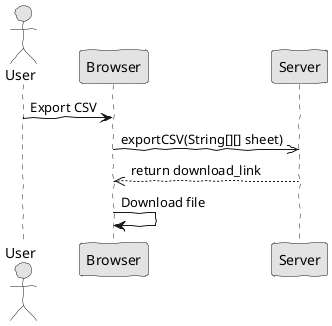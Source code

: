 @startuml  export_analysis.png
skinparam handwritten true
skinparam monochrome true
skinparam packageStyle rect
skinparam defaultFontName FG Virgil
skinparam shadowing false

actor User

User -> Browser : Export CSV
 
Browser ->> Server : exportCSV(String[][] sheet)

Server -->> Browser : return download_link

Browser -> Browser : Download file

@enduml